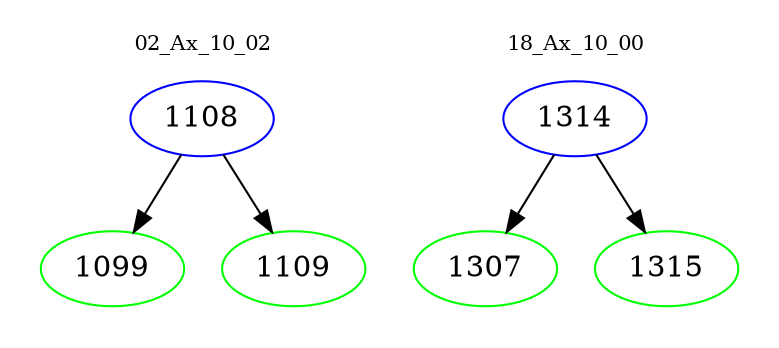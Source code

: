 digraph{
subgraph cluster_0 {
color = white
label = "02_Ax_10_02";
fontsize=10;
T0_1108 [label="1108", color="blue"]
T0_1108 -> T0_1099 [color="black"]
T0_1099 [label="1099", color="green"]
T0_1108 -> T0_1109 [color="black"]
T0_1109 [label="1109", color="green"]
}
subgraph cluster_1 {
color = white
label = "18_Ax_10_00";
fontsize=10;
T1_1314 [label="1314", color="blue"]
T1_1314 -> T1_1307 [color="black"]
T1_1307 [label="1307", color="green"]
T1_1314 -> T1_1315 [color="black"]
T1_1315 [label="1315", color="green"]
}
}
